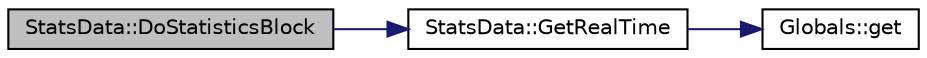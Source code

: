digraph "StatsData::DoStatisticsBlock"
{
  edge [fontname="Helvetica",fontsize="10",labelfontname="Helvetica",labelfontsize="10"];
  node [fontname="Helvetica",fontsize="10",shape=record];
  rankdir="LR";
  Node1 [label="StatsData::DoStatisticsBlock",height=0.2,width=0.4,color="black", fillcolor="grey75", style="filled", fontcolor="black"];
  Node1 -> Node2 [color="midnightblue",fontsize="10",style="solid",fontname="Helvetica"];
  Node2 [label="StatsData::GetRealTime",height=0.2,width=0.4,color="black", fillcolor="white", style="filled",URL="$df/d59/class_stats_data.html#a3a4e003aed1e2926ad821ff298136670"];
  Node2 -> Node3 [color="midnightblue",fontsize="10",style="solid",fontname="Helvetica"];
  Node3 [label="Globals::get",height=0.2,width=0.4,color="black", fillcolor="white", style="filled",URL="$d3/daf/class_globals.html#ae66fa0173342202c96b13d71a6522512",tooltip="Instance is created upon first call. "];
}
